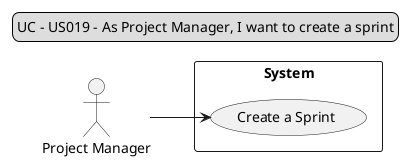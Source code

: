 @startuml

legend top
UC - US019 - As Project Manager, I want to create a sprint
end legend

actor "Project Manager"

left to right direction
rectangle "System"{

    "Project Manager" --> (Create a Sprint)

}

@enduml
